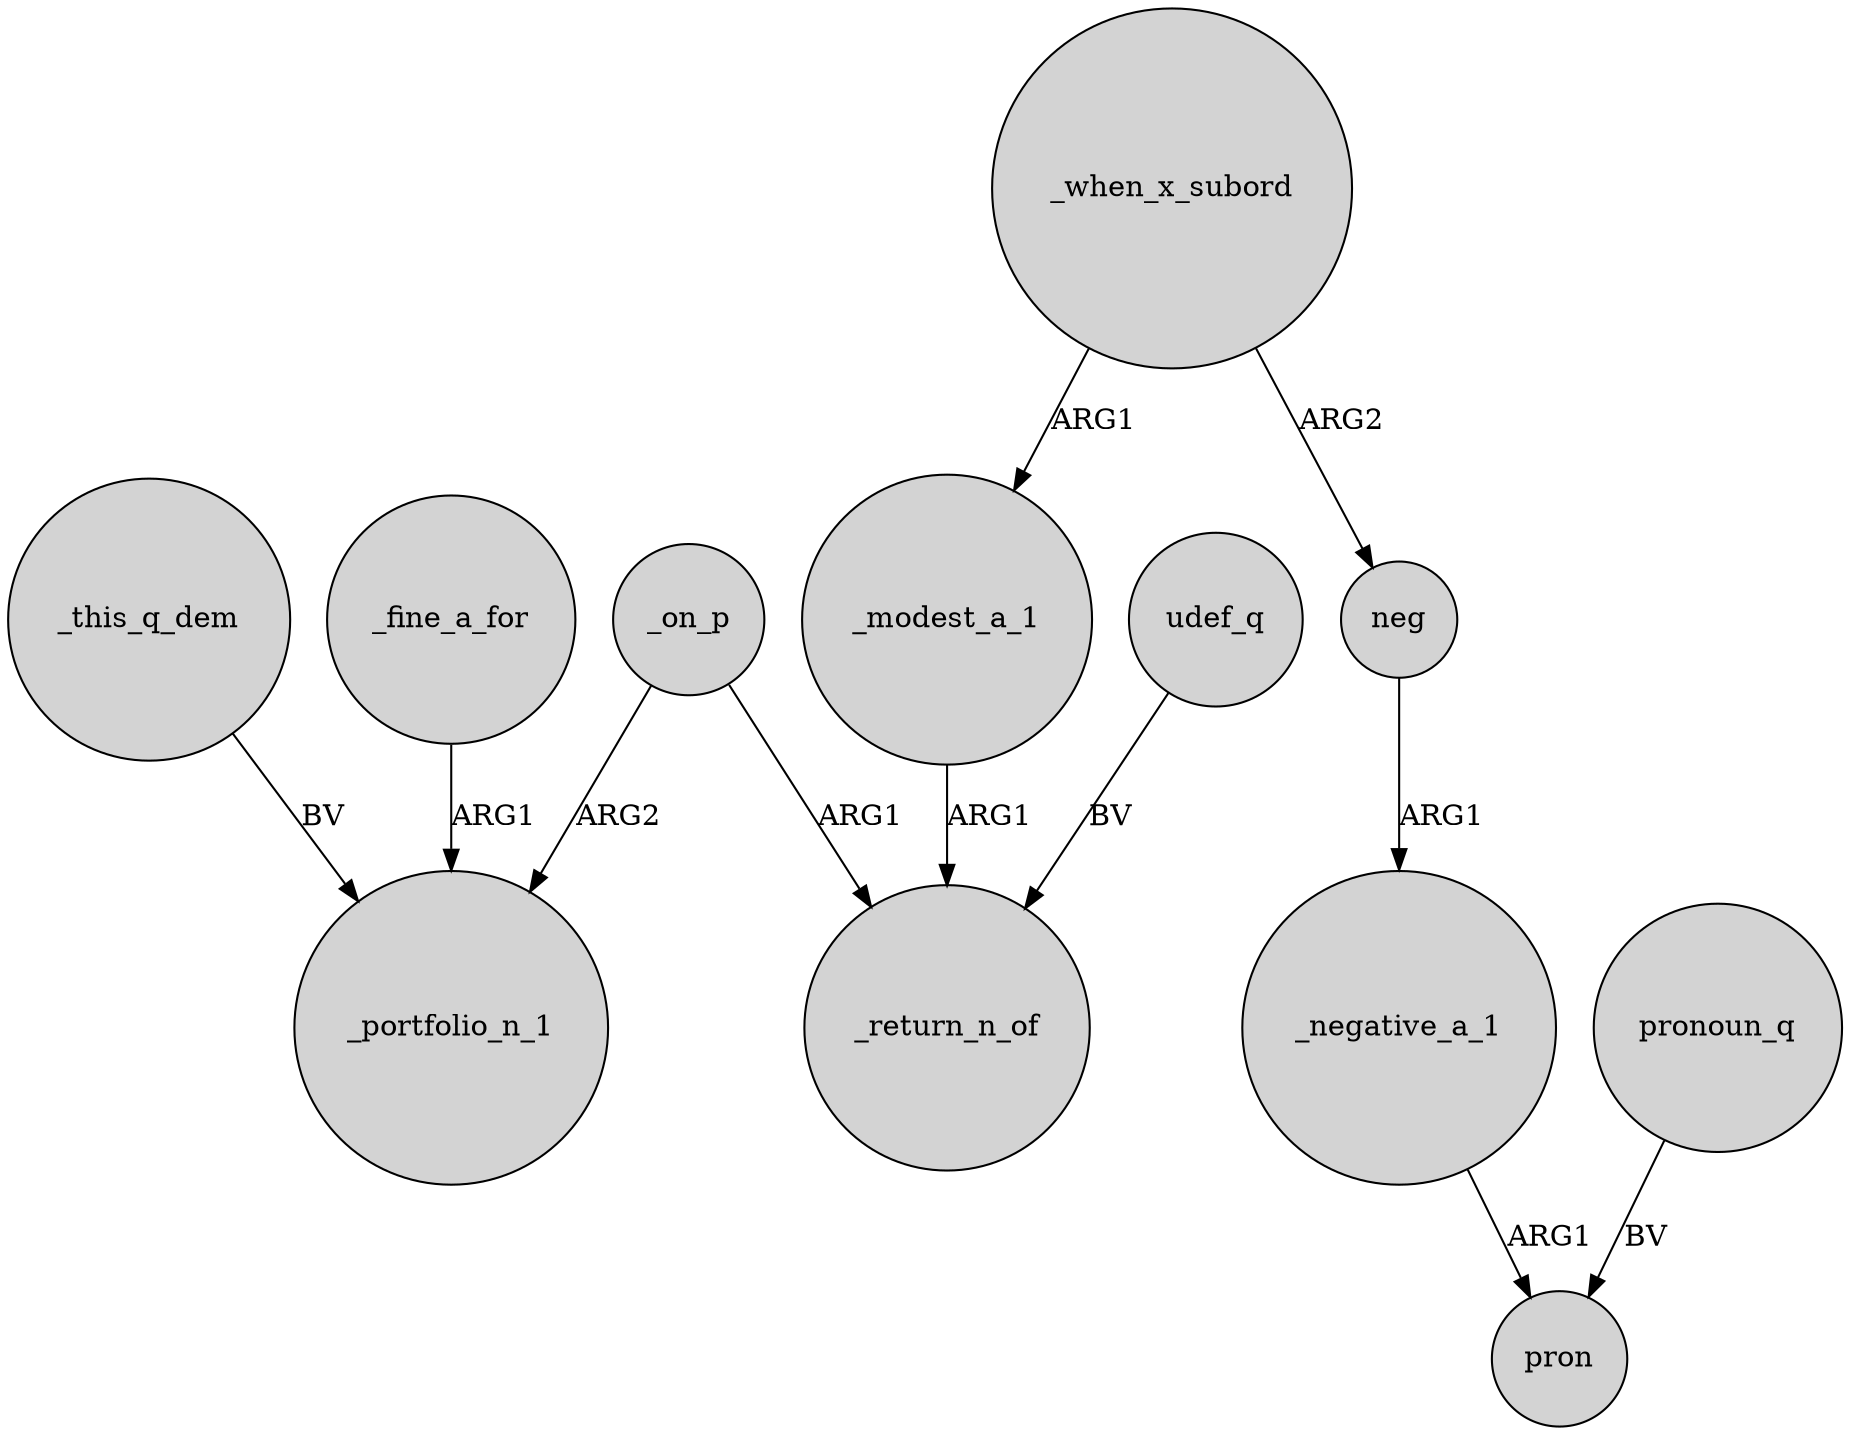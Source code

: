 digraph {
	node [shape=circle style=filled]
	_this_q_dem -> _portfolio_n_1 [label=BV]
	_on_p -> _portfolio_n_1 [label=ARG2]
	_fine_a_for -> _portfolio_n_1 [label=ARG1]
	neg -> _negative_a_1 [label=ARG1]
	_on_p -> _return_n_of [label=ARG1]
	_modest_a_1 -> _return_n_of [label=ARG1]
	pronoun_q -> pron [label=BV]
	_when_x_subord -> _modest_a_1 [label=ARG1]
	udef_q -> _return_n_of [label=BV]
	_negative_a_1 -> pron [label=ARG1]
	_when_x_subord -> neg [label=ARG2]
}
